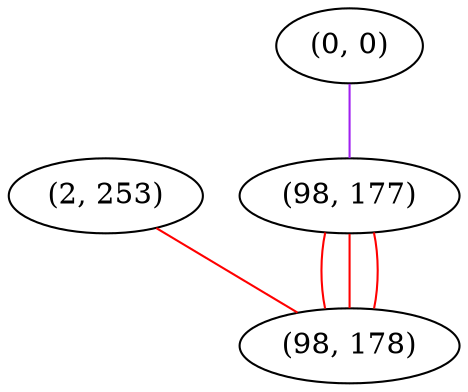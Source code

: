 graph "" {
"(2, 253)";
"(0, 0)";
"(98, 177)";
"(98, 178)";
"(2, 253)" -- "(98, 178)"  [color=red, key=0, weight=1];
"(0, 0)" -- "(98, 177)"  [color=purple, key=0, weight=4];
"(98, 177)" -- "(98, 178)"  [color=red, key=0, weight=1];
"(98, 177)" -- "(98, 178)"  [color=red, key=1, weight=1];
"(98, 177)" -- "(98, 178)"  [color=red, key=2, weight=1];
}
